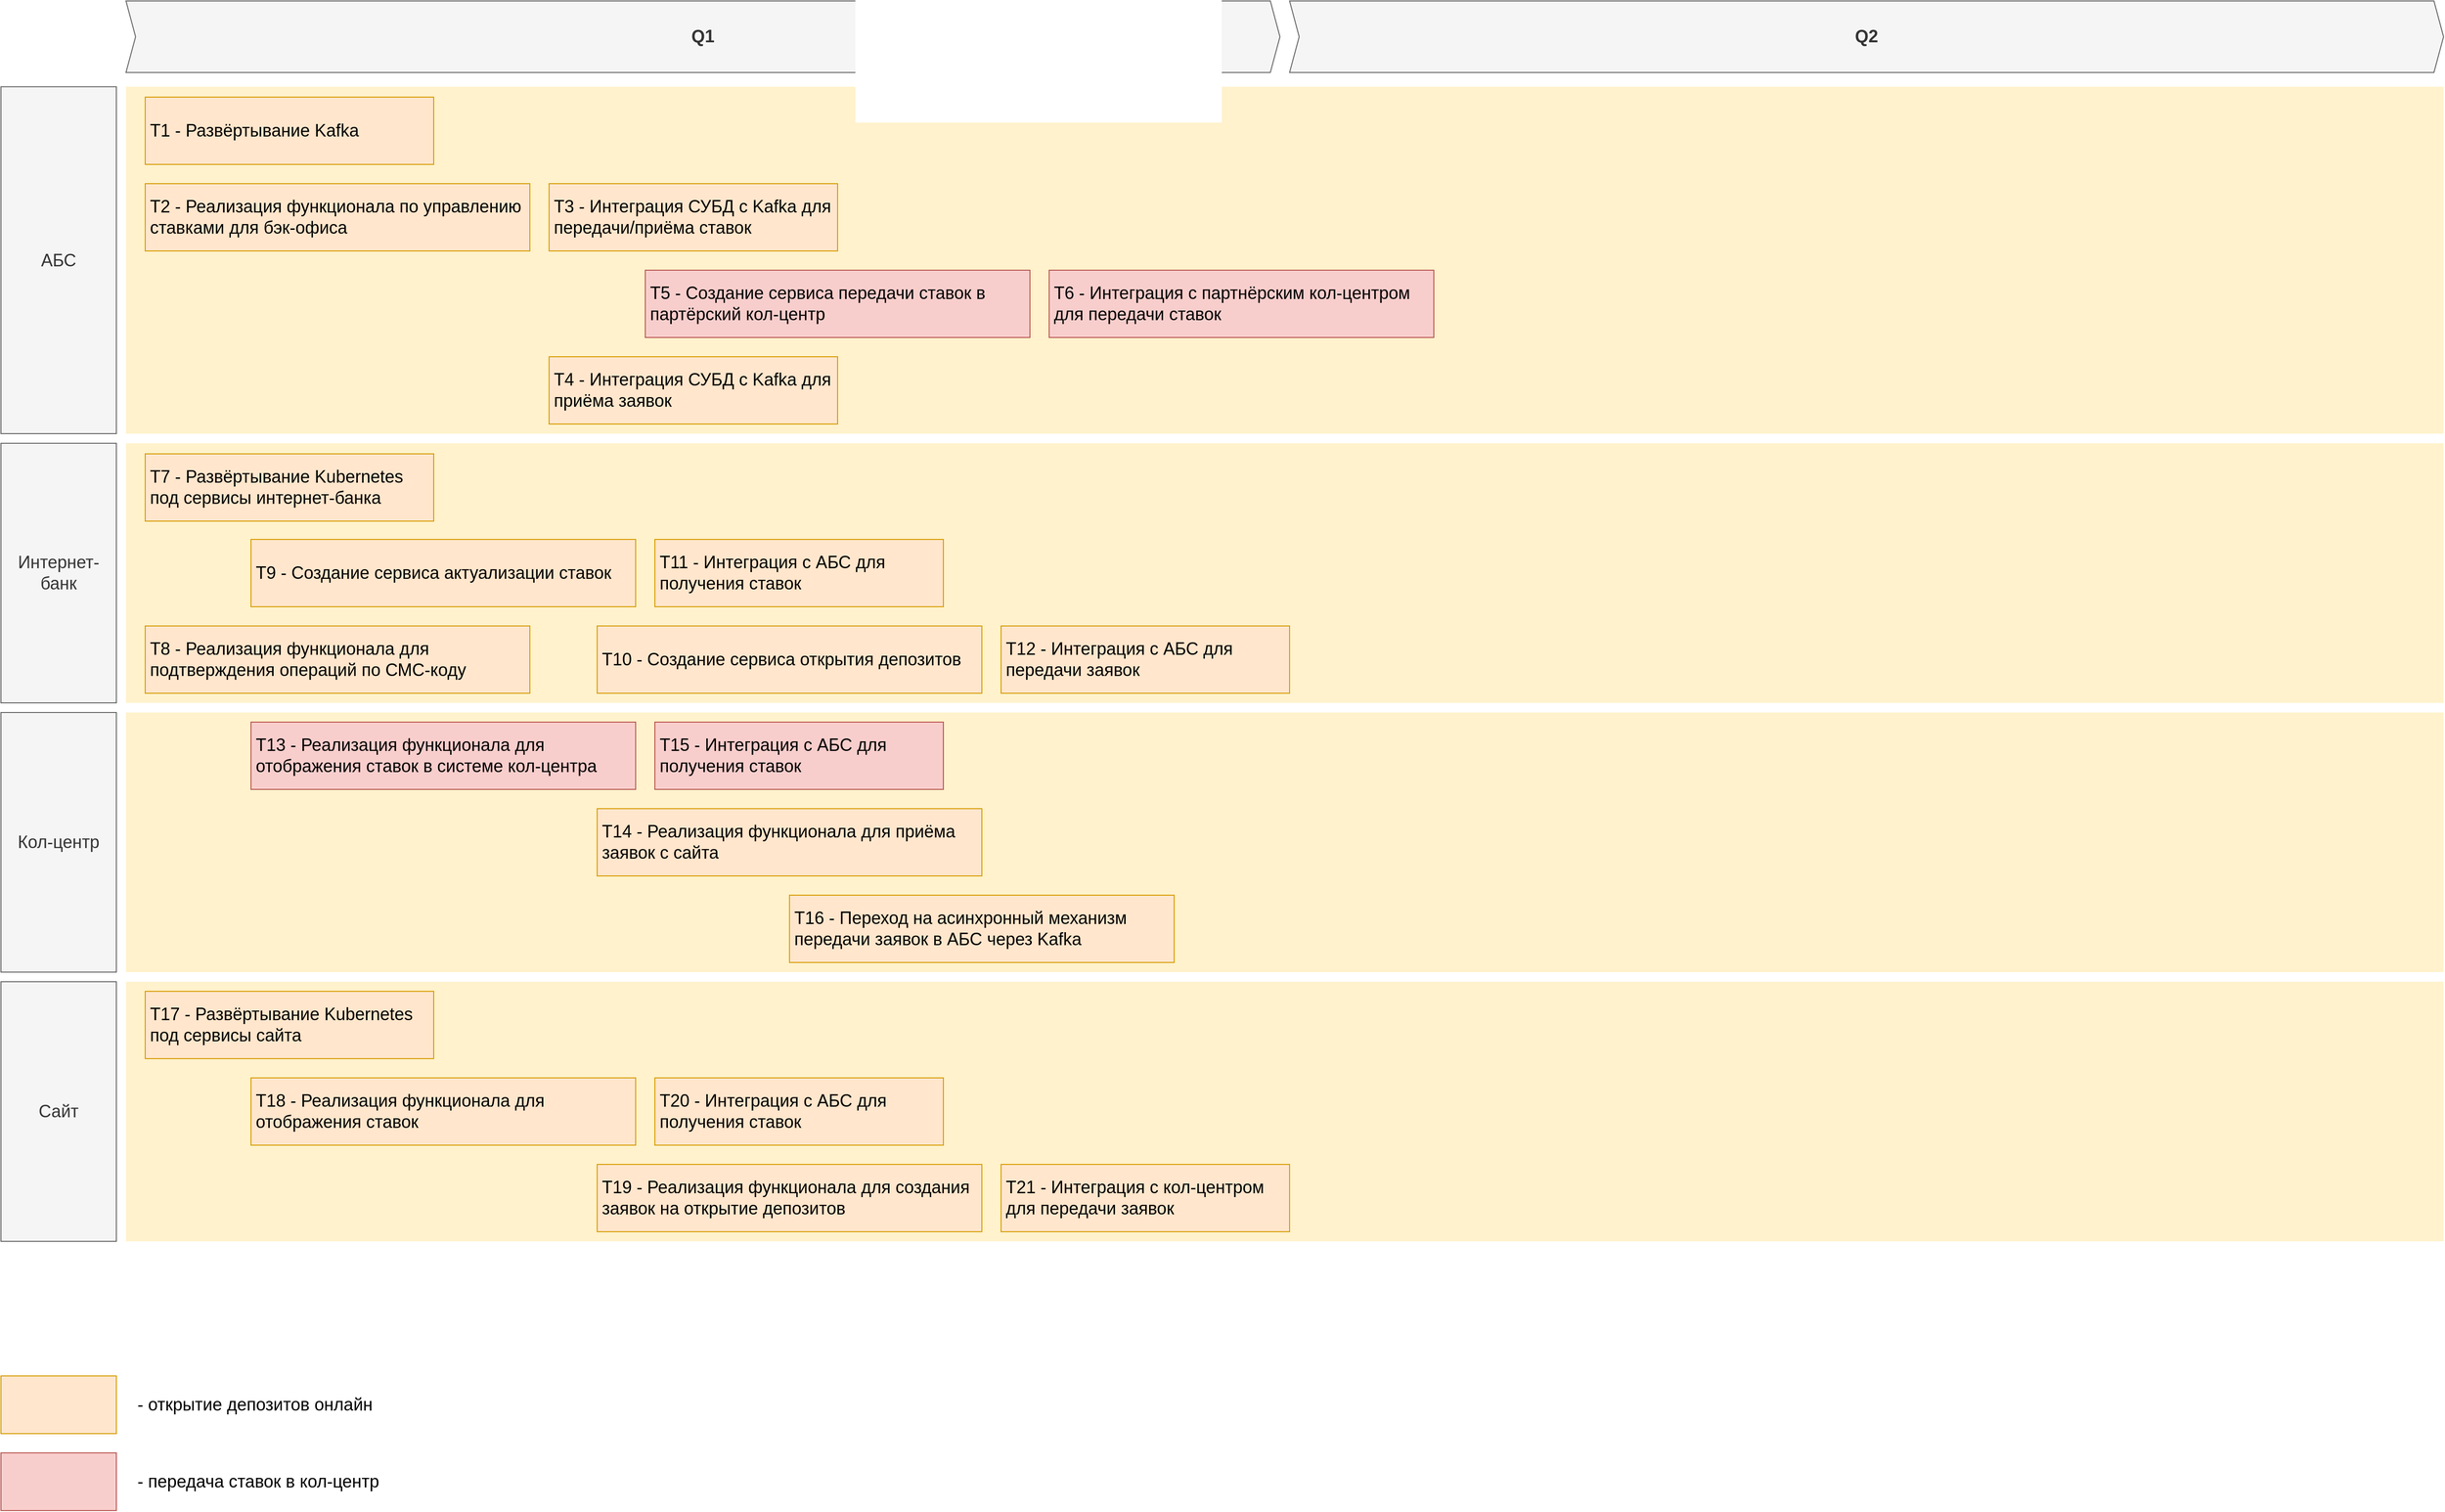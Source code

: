 <mxfile version="24.7.8">
  <diagram id="1zcTAVt1k4KSup7FvAfL" name="Roadmap">
    <mxGraphModel dx="4336" dy="2953" grid="1" gridSize="10" guides="1" tooltips="1" connect="1" arrows="1" fold="1" page="1" pageScale="1" pageWidth="3300" pageHeight="2339" math="0" shadow="0">
      <root>
        <mxCell id="3D7FDG2aXA9G618_Kong-0" />
        <mxCell id="3D7FDG2aXA9G618_Kong-1" parent="3D7FDG2aXA9G618_Kong-0" />
        <mxCell id="wGroBH12Sy7-OgBsN0fJ-2" value="" style="shape=rect;fillColor=#fff2cc;strokeColor=none;fontSize=24;html=1;whiteSpace=wrap;align=left;verticalAlign=top;spacing=5;rounded=0;" parent="3D7FDG2aXA9G618_Kong-1" vertex="1">
          <mxGeometry x="-2500" y="-770" width="2410" height="270" as="geometry" />
        </mxCell>
        <mxCell id="wGroBH12Sy7-OgBsN0fJ-4" value="" style="shape=rect;fillColor=#fff2cc;strokeColor=none;fontSize=24;html=1;whiteSpace=wrap;align=left;verticalAlign=top;spacing=5;rounded=0;" parent="3D7FDG2aXA9G618_Kong-1" vertex="1">
          <mxGeometry x="-2500" y="-1140.8" width="2410" height="360.8" as="geometry" />
        </mxCell>
        <mxCell id="wGroBH12Sy7-OgBsN0fJ-5" value="T1 - Развёртывание Kafka" style="shape=rect;fillColor=#ffe6cc;strokeColor=#d79b00;fontSize=18;html=1;whiteSpace=wrap;align=left;verticalAlign=middle;spacing=5;rounded=0;" parent="3D7FDG2aXA9G618_Kong-1" vertex="1">
          <mxGeometry x="-2480" y="-1130" width="300" height="70" as="geometry" />
        </mxCell>
        <mxCell id="wGroBH12Sy7-OgBsN0fJ-6" value="&lt;span style=&quot;&quot;&gt;T3 -&amp;nbsp;&lt;/span&gt;Интеграция СУБД с Kafka для передачи/приёма ставок" style="shape=rect;fillColor=#ffe6cc;strokeColor=#d79b00;fontSize=18;html=1;whiteSpace=wrap;align=left;verticalAlign=middle;spacing=5;rounded=0;" parent="3D7FDG2aXA9G618_Kong-1" vertex="1">
          <mxGeometry x="-2060" y="-1040" width="300" height="70" as="geometry" />
        </mxCell>
        <mxCell id="wGroBH12Sy7-OgBsN0fJ-7" value="АБС" style="rounded=0;whiteSpace=wrap;html=1;fillColor=#f5f5f5;fontColor=#333333;strokeColor=#666666;fontSize=18;" parent="3D7FDG2aXA9G618_Kong-1" vertex="1">
          <mxGeometry x="-2630" y="-1140.8" width="120" height="360.8" as="geometry" />
        </mxCell>
        <mxCell id="wGroBH12Sy7-OgBsN0fJ-8" value="Интернет-банк" style="rounded=0;whiteSpace=wrap;html=1;fillColor=#f5f5f5;fontColor=#333333;strokeColor=#666666;fontSize=18;" parent="3D7FDG2aXA9G618_Kong-1" vertex="1">
          <mxGeometry x="-2630" y="-770" width="120" height="270" as="geometry" />
        </mxCell>
        <mxCell id="wGroBH12Sy7-OgBsN0fJ-9" value="Q1" style="shape=step;perimeter=stepPerimeter;whiteSpace=wrap;html=1;fixedSize=1;size=10;fillColor=#f5f5f5;strokeColor=#666666;fontSize=18;fontStyle=1;align=center;rounded=0;fontColor=#333333;" parent="3D7FDG2aXA9G618_Kong-1" vertex="1">
          <mxGeometry x="-2500" y="-1230" width="1200" height="74.4" as="geometry" />
        </mxCell>
        <mxCell id="RwSQezwdNiI7fE7qIiGB-0" value="T2 - Реализация функционала по управлению ставками для бэк-офиса" style="shape=rect;fillColor=#ffe6cc;strokeColor=#d79b00;fontSize=18;html=1;whiteSpace=wrap;align=left;verticalAlign=middle;spacing=5;rounded=0;" parent="3D7FDG2aXA9G618_Kong-1" vertex="1">
          <mxGeometry x="-2480" y="-1040" width="400" height="70" as="geometry" />
        </mxCell>
        <mxCell id="RwSQezwdNiI7fE7qIiGB-1" value="&lt;span style=&quot;font-size: 18px;&quot;&gt;T4 -&amp;nbsp;&lt;/span&gt;Интеграция СУБД с Kafka для приёма заявок&amp;nbsp;" style="shape=rect;fillColor=#ffe6cc;strokeColor=#d79b00;fontSize=18;html=1;whiteSpace=wrap;align=left;verticalAlign=middle;spacing=5;rounded=0;" parent="3D7FDG2aXA9G618_Kong-1" vertex="1">
          <mxGeometry x="-2060" y="-860" width="300" height="70" as="geometry" />
        </mxCell>
        <mxCell id="RwSQezwdNiI7fE7qIiGB-2" value="&lt;span style=&quot;&quot;&gt;T5 -&amp;nbsp;&lt;/span&gt;Создание сервиса передачи ставок в партёрский кол-центр" style="shape=rect;fillColor=#f8cecc;strokeColor=#b85450;fontSize=18;html=1;whiteSpace=wrap;align=left;verticalAlign=middle;spacing=5;rounded=0;" parent="3D7FDG2aXA9G618_Kong-1" vertex="1">
          <mxGeometry x="-1960" y="-950" width="400" height="70" as="geometry" />
        </mxCell>
        <mxCell id="RwSQezwdNiI7fE7qIiGB-3" value="&lt;span style=&quot;&quot;&gt;T6 -&amp;nbsp;&lt;/span&gt;Интеграция с партнёрским кол-центром для передачи ставок" style="shape=rect;fillColor=#f8cecc;strokeColor=#b85450;fontSize=18;html=1;whiteSpace=wrap;align=left;verticalAlign=middle;spacing=5;rounded=0;" parent="3D7FDG2aXA9G618_Kong-1" vertex="1">
          <mxGeometry x="-1540" y="-950" width="400" height="70" as="geometry" />
        </mxCell>
        <mxCell id="RwSQezwdNiI7fE7qIiGB-6" value="Q2" style="shape=step;perimeter=stepPerimeter;whiteSpace=wrap;html=1;fixedSize=1;size=10;fillColor=#f5f5f5;strokeColor=#666666;fontSize=18;fontStyle=1;align=center;rounded=0;fontColor=#333333;" parent="3D7FDG2aXA9G618_Kong-1" vertex="1">
          <mxGeometry x="-1290" y="-1230" width="1200" height="74.4" as="geometry" />
        </mxCell>
        <mxCell id="RwSQezwdNiI7fE7qIiGB-7" value="T11 - Интеграция с АБС для получения ставок" style="shape=rect;fillColor=#ffe6cc;strokeColor=#d79b00;fontSize=18;html=1;whiteSpace=wrap;align=left;verticalAlign=middle;spacing=5;rounded=0;" parent="3D7FDG2aXA9G618_Kong-1" vertex="1">
          <mxGeometry x="-1950" y="-670" width="300" height="70" as="geometry" />
        </mxCell>
        <mxCell id="RwSQezwdNiI7fE7qIiGB-8" value="T12 - Интеграция с АБС для передачи заявок" style="shape=rect;fillColor=#ffe6cc;strokeColor=#d79b00;fontSize=18;html=1;whiteSpace=wrap;align=left;verticalAlign=middle;spacing=5;rounded=0;" parent="3D7FDG2aXA9G618_Kong-1" vertex="1">
          <mxGeometry x="-1590" y="-580" width="300" height="70" as="geometry" />
        </mxCell>
        <mxCell id="RwSQezwdNiI7fE7qIiGB-9" value="T8 - Реализация функционала для подтверждения операций по СМС-коду" style="shape=rect;fillColor=#ffe6cc;strokeColor=#d79b00;fontSize=18;html=1;whiteSpace=wrap;align=left;verticalAlign=middle;spacing=5;rounded=0;" parent="3D7FDG2aXA9G618_Kong-1" vertex="1">
          <mxGeometry x="-2480" y="-580" width="400" height="70" as="geometry" />
        </mxCell>
        <mxCell id="RwSQezwdNiI7fE7qIiGB-10" value="T10 - Создание сервиса открытия депозитов" style="shape=rect;fillColor=#ffe6cc;strokeColor=#d79b00;fontSize=18;html=1;whiteSpace=wrap;align=left;verticalAlign=middle;spacing=5;rounded=0;" parent="3D7FDG2aXA9G618_Kong-1" vertex="1">
          <mxGeometry x="-2010" y="-580" width="400" height="70" as="geometry" />
        </mxCell>
        <mxCell id="RwSQezwdNiI7fE7qIiGB-11" value="T9 - Создание сервиса актуализации ставок" style="shape=rect;fillColor=#ffe6cc;strokeColor=#d79b00;fontSize=18;html=1;whiteSpace=wrap;align=left;verticalAlign=middle;spacing=5;rounded=0;" parent="3D7FDG2aXA9G618_Kong-1" vertex="1">
          <mxGeometry x="-2370" y="-670" width="400" height="70" as="geometry" />
        </mxCell>
        <mxCell id="RwSQezwdNiI7fE7qIiGB-12" value="T7 - Развёртывание Kubernetes под сервисы интернет-банка" style="shape=rect;fillColor=#ffe6cc;strokeColor=#d79b00;fontSize=18;html=1;whiteSpace=wrap;align=left;verticalAlign=middle;spacing=5;rounded=0;" parent="3D7FDG2aXA9G618_Kong-1" vertex="1">
          <mxGeometry x="-2480" y="-759" width="300" height="70" as="geometry" />
        </mxCell>
        <mxCell id="RwSQezwdNiI7fE7qIiGB-13" value="" style="shape=rect;fillColor=#fff2cc;strokeColor=none;fontSize=24;html=1;whiteSpace=wrap;align=left;verticalAlign=top;spacing=5;rounded=0;" parent="3D7FDG2aXA9G618_Kong-1" vertex="1">
          <mxGeometry x="-2500" y="-490" width="2410" height="270" as="geometry" />
        </mxCell>
        <mxCell id="RwSQezwdNiI7fE7qIiGB-14" value="Кол-центр" style="rounded=0;whiteSpace=wrap;html=1;fillColor=#f5f5f5;fontColor=#333333;strokeColor=#666666;fontSize=18;" parent="3D7FDG2aXA9G618_Kong-1" vertex="1">
          <mxGeometry x="-2630" y="-490" width="120" height="270" as="geometry" />
        </mxCell>
        <mxCell id="RwSQezwdNiI7fE7qIiGB-15" value="T15 - Интеграция с АБС для получения ставок" style="shape=rect;fillColor=#f8cecc;strokeColor=#b85450;fontSize=18;html=1;whiteSpace=wrap;align=left;verticalAlign=middle;spacing=5;rounded=0;" parent="3D7FDG2aXA9G618_Kong-1" vertex="1">
          <mxGeometry x="-1950" y="-480" width="300" height="70" as="geometry" />
        </mxCell>
        <mxCell id="RwSQezwdNiI7fE7qIiGB-19" value="T16 - Переход на асинхронный механизм передачи заявок в АБС через Kafka" style="shape=rect;fillColor=#ffe6cc;strokeColor=#d79b00;fontSize=18;html=1;whiteSpace=wrap;align=left;verticalAlign=middle;spacing=5;rounded=0;" parent="3D7FDG2aXA9G618_Kong-1" vertex="1">
          <mxGeometry x="-1810" y="-300" width="400" height="70" as="geometry" />
        </mxCell>
        <mxCell id="RwSQezwdNiI7fE7qIiGB-20" value="T14 - Реализация функционала для приёма заявок с сайта" style="shape=rect;fillColor=#ffe6cc;strokeColor=#d79b00;fontSize=18;html=1;whiteSpace=wrap;align=left;verticalAlign=middle;spacing=5;rounded=0;" parent="3D7FDG2aXA9G618_Kong-1" vertex="1">
          <mxGeometry x="-2010" y="-390" width="400" height="70" as="geometry" />
        </mxCell>
        <mxCell id="RwSQezwdNiI7fE7qIiGB-21" value="" style="shape=rect;fillColor=#fff2cc;strokeColor=none;fontSize=24;html=1;whiteSpace=wrap;align=left;verticalAlign=top;spacing=5;rounded=0;" parent="3D7FDG2aXA9G618_Kong-1" vertex="1">
          <mxGeometry x="-2500" y="-210" width="2410" height="270" as="geometry" />
        </mxCell>
        <mxCell id="RwSQezwdNiI7fE7qIiGB-22" value="Сайт" style="rounded=0;whiteSpace=wrap;html=1;fillColor=#f5f5f5;fontColor=#333333;strokeColor=#666666;fontSize=18;" parent="3D7FDG2aXA9G618_Kong-1" vertex="1">
          <mxGeometry x="-2630" y="-210" width="120" height="270" as="geometry" />
        </mxCell>
        <mxCell id="RwSQezwdNiI7fE7qIiGB-23" value="T19 - Реализация функционала для создания заявок на открытие депозитов" style="shape=rect;fillColor=#ffe6cc;strokeColor=#d79b00;fontSize=18;html=1;whiteSpace=wrap;align=left;verticalAlign=middle;spacing=5;rounded=0;" parent="3D7FDG2aXA9G618_Kong-1" vertex="1">
          <mxGeometry x="-2010" y="-20" width="400" height="70" as="geometry" />
        </mxCell>
        <mxCell id="RwSQezwdNiI7fE7qIiGB-24" value="T18 - Реализация функционала для отображения ставок" style="shape=rect;fillColor=#ffe6cc;strokeColor=#d79b00;fontSize=18;html=1;whiteSpace=wrap;align=left;verticalAlign=middle;spacing=5;rounded=0;" parent="3D7FDG2aXA9G618_Kong-1" vertex="1">
          <mxGeometry x="-2370" y="-110" width="400" height="70" as="geometry" />
        </mxCell>
        <mxCell id="RwSQezwdNiI7fE7qIiGB-25" value="T17 - Развёртывание Kubernetes под сервисы сайта" style="shape=rect;fillColor=#ffe6cc;strokeColor=#d79b00;fontSize=18;html=1;whiteSpace=wrap;align=left;verticalAlign=middle;spacing=5;rounded=0;" parent="3D7FDG2aXA9G618_Kong-1" vertex="1">
          <mxGeometry x="-2480" y="-200" width="300" height="70" as="geometry" />
        </mxCell>
        <mxCell id="RwSQezwdNiI7fE7qIiGB-26" value="T20 - Интеграция с АБС для получения ставок" style="shape=rect;fillColor=#ffe6cc;strokeColor=#d79b00;fontSize=18;html=1;whiteSpace=wrap;align=left;verticalAlign=middle;spacing=5;rounded=0;" parent="3D7FDG2aXA9G618_Kong-1" vertex="1">
          <mxGeometry x="-1950" y="-110" width="300" height="70" as="geometry" />
        </mxCell>
        <mxCell id="RwSQezwdNiI7fE7qIiGB-27" value="T21 - Интеграция с кол-центром для передачи заявок" style="shape=rect;fillColor=#ffe6cc;strokeColor=#d79b00;fontSize=18;html=1;whiteSpace=wrap;align=left;verticalAlign=middle;spacing=5;rounded=0;" parent="3D7FDG2aXA9G618_Kong-1" vertex="1">
          <mxGeometry x="-1590" y="-20" width="300" height="70" as="geometry" />
        </mxCell>
        <mxCell id="RwSQezwdNiI7fE7qIiGB-28" value="T13 - Реализация функционала для отображения ставок в системе кол-центра" style="shape=rect;fillColor=#f8cecc;strokeColor=#b85450;fontSize=18;html=1;whiteSpace=wrap;align=left;verticalAlign=middle;spacing=5;rounded=0;" parent="3D7FDG2aXA9G618_Kong-1" vertex="1">
          <mxGeometry x="-2370" y="-480" width="400" height="70" as="geometry" />
        </mxCell>
        <mxCell id="RwSQezwdNiI7fE7qIiGB-30" value="" style="rounded=0;whiteSpace=wrap;html=1;fillColor=#ffe6cc;strokeColor=#d79b00;" parent="3D7FDG2aXA9G618_Kong-1" vertex="1">
          <mxGeometry x="-2630" y="200" width="120" height="60" as="geometry" />
        </mxCell>
        <mxCell id="RwSQezwdNiI7fE7qIiGB-33" value="- открытие депозитов онлайн" style="text;html=1;align=left;verticalAlign=middle;whiteSpace=wrap;rounded=0;fontSize=18;" parent="3D7FDG2aXA9G618_Kong-1" vertex="1">
          <mxGeometry x="-2490" y="200" width="300" height="60" as="geometry" />
        </mxCell>
        <mxCell id="RwSQezwdNiI7fE7qIiGB-34" value="" style="rounded=0;whiteSpace=wrap;html=1;fillColor=#f8cecc;strokeColor=#b85450;" parent="3D7FDG2aXA9G618_Kong-1" vertex="1">
          <mxGeometry x="-2630" y="280" width="120" height="60" as="geometry" />
        </mxCell>
        <mxCell id="RwSQezwdNiI7fE7qIiGB-35" value="- передача ставок в кол-центр" style="text;html=1;align=left;verticalAlign=middle;whiteSpace=wrap;rounded=0;fontSize=18;" parent="3D7FDG2aXA9G618_Kong-1" vertex="1">
          <mxGeometry x="-2490" y="280" width="300" height="60" as="geometry" />
        </mxCell>
      </root>
    </mxGraphModel>
  </diagram>
</mxfile>
